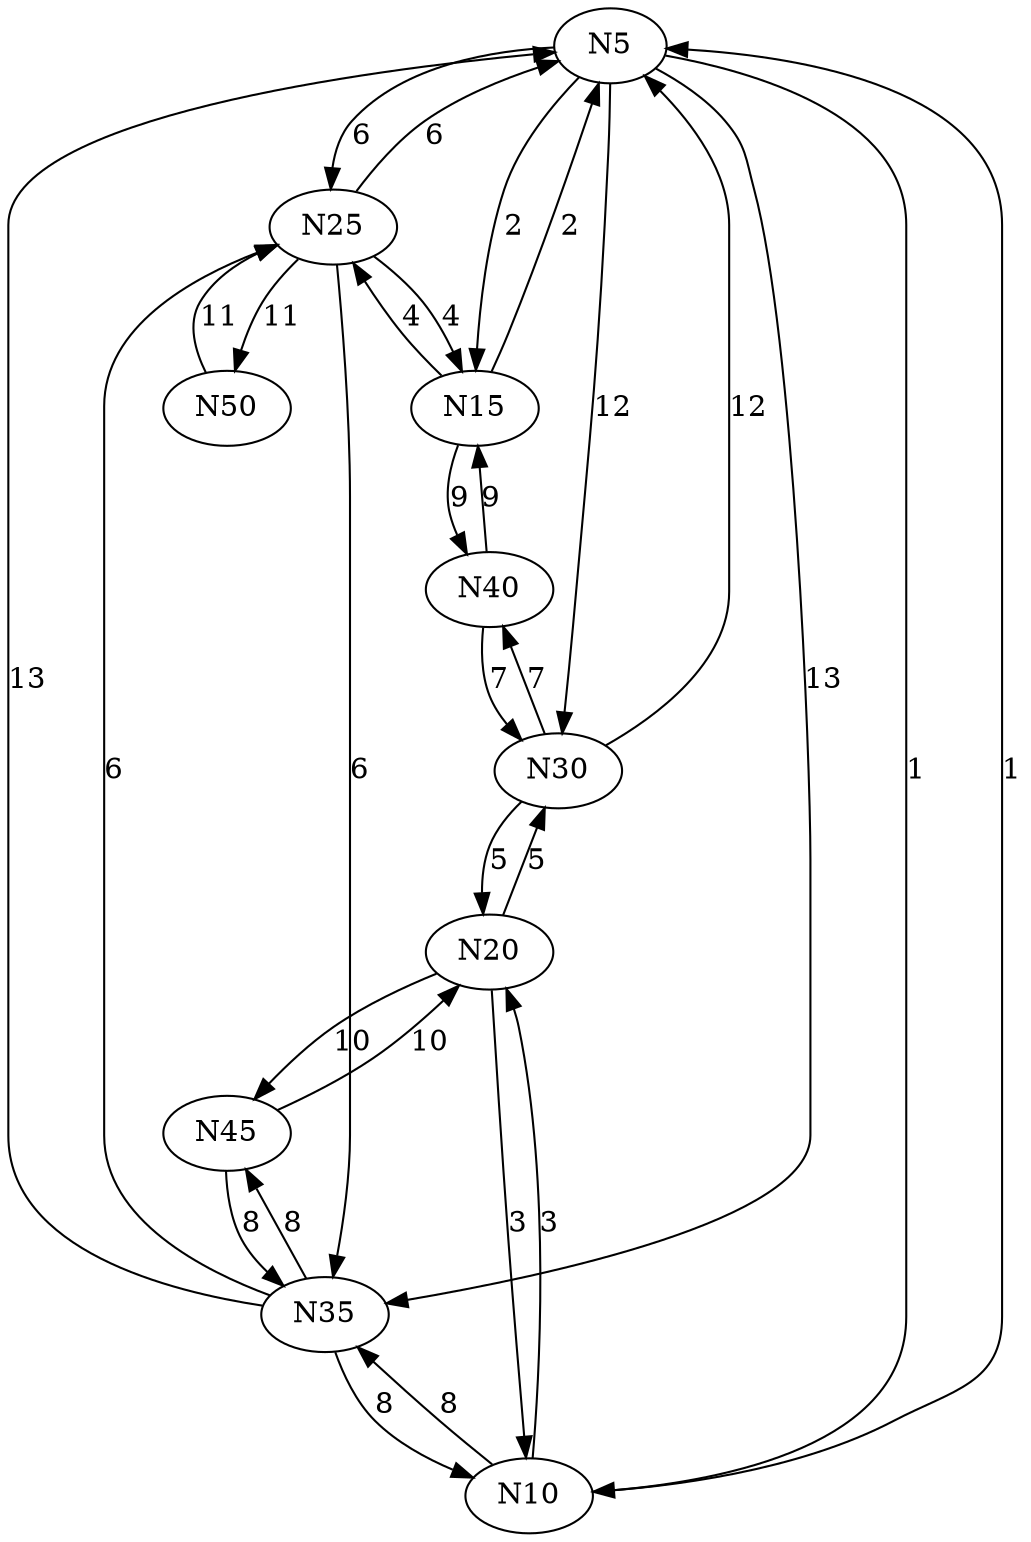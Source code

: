 digraph sample
{
    N5 -> N25 [label=6];
    N5 -> N15 [label=2];
    N5 -> N30 [label=12];
    N5 -> N35 [label=13];
    N5 -> N10 [label=1];
    N10 -> N35 [label=8];
    N10 -> N5 [label=1];
    N10 -> N20 [label=3];
    N15 -> N5 [label=2];
    N15 -> N25 [label=4];
    N15 -> N40 [label=9];
    N20 -> N10 [label=3];
    N20 -> N30 [label=5];
    N20 -> N45 [label=10];
    N25 -> N5 [label=6];
    N25 -> N15 [label=4];
    N25 -> N35 [label=6];
    N25 -> N50 [label=11];
    N30 -> N5 [label=12];
    N30 -> N20 [label=5];
    N30 -> N40 [label=7];
    N35 -> N10 [label=8];
    N35 -> N25 [label=6];
    N35 -> N45 [label=8];
    N35 -> N5 [label=13];
    N40 -> N15 [label=9];
    N40 -> N30 [label=7];
    N45 -> N20 [label=10];
    N45 -> N35 [label=8];
    N50 -> N25 [label=11];
}
